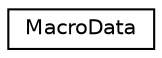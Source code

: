 digraph G
{
  edge [fontname="Helvetica",fontsize="10",labelfontname="Helvetica",labelfontsize="10"];
  node [fontname="Helvetica",fontsize="10",shape=record];
  rankdir=LR;
  Node1 [label="MacroData",height=0.2,width=0.4,color="black", fillcolor="white", style="filled",URL="$d4/db7/structMacroData.html"];
}
